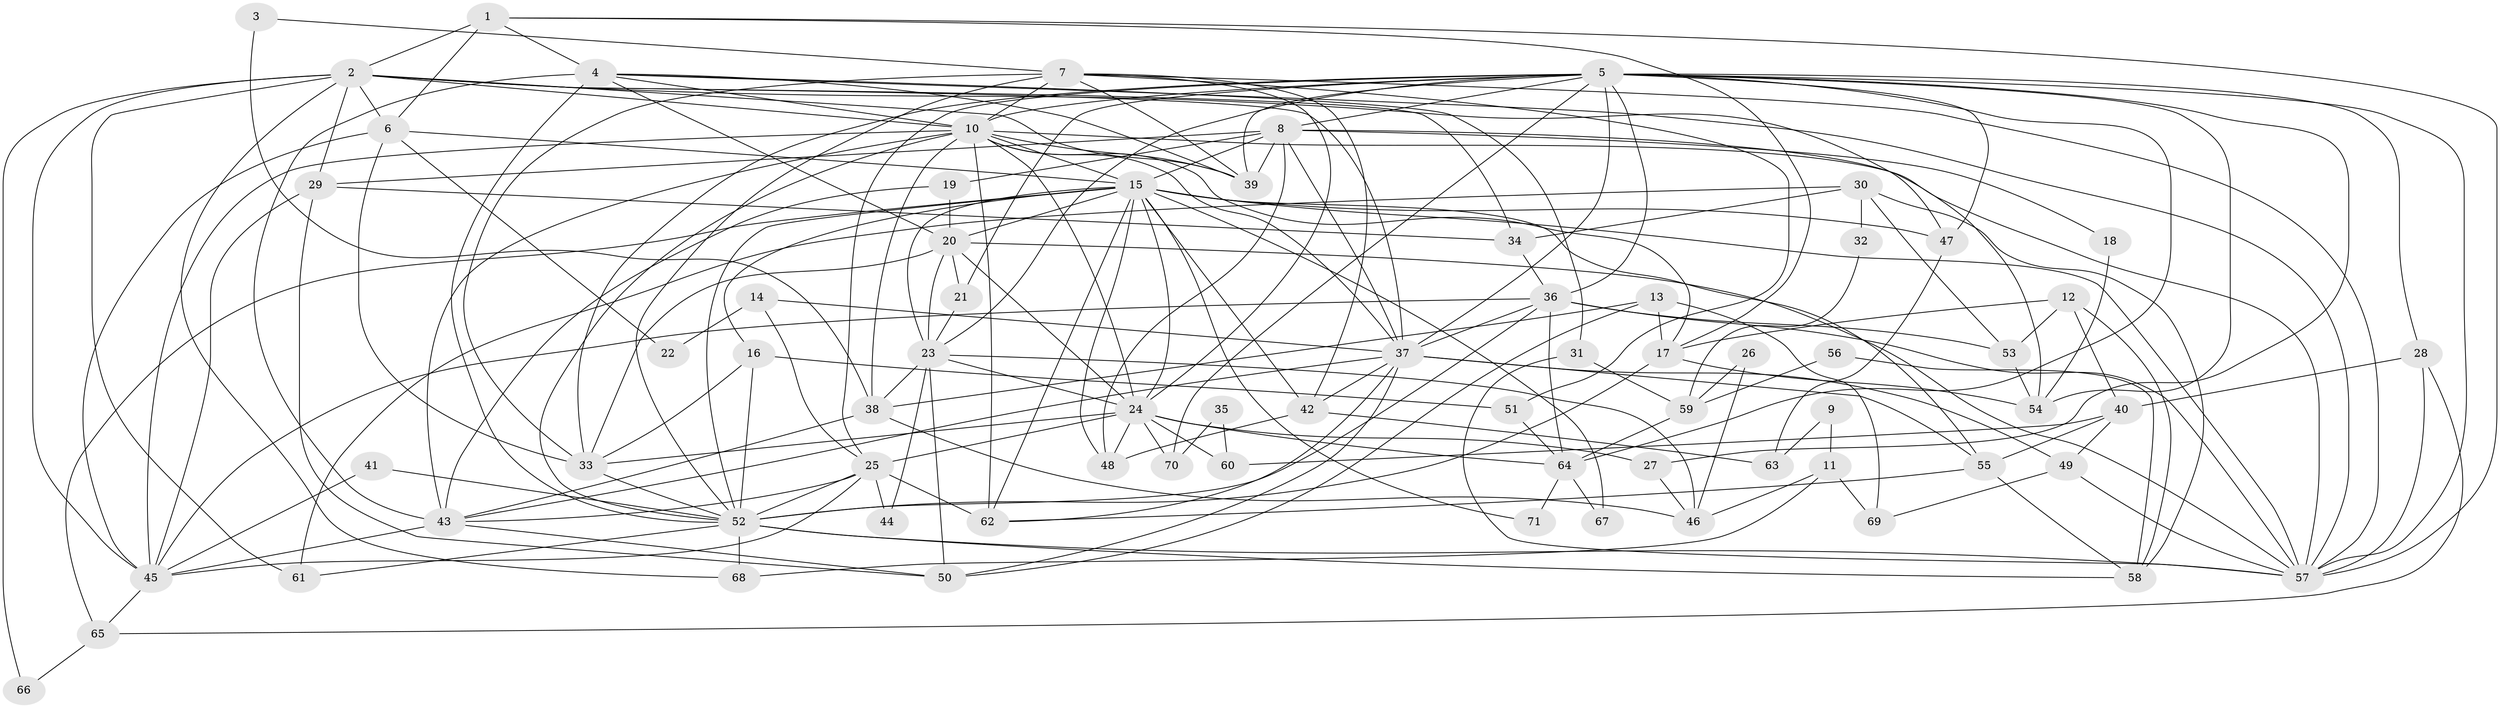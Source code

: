 // original degree distribution, {4: 0.2624113475177305, 5: 0.19148936170212766, 2: 0.16312056737588654, 3: 0.23404255319148937, 6: 0.10638297872340426, 7: 0.03546099290780142, 11: 0.0070921985815602835}
// Generated by graph-tools (version 1.1) at 2025/36/03/09/25 02:36:27]
// undirected, 71 vertices, 195 edges
graph export_dot {
graph [start="1"]
  node [color=gray90,style=filled];
  1;
  2;
  3;
  4;
  5;
  6;
  7;
  8;
  9;
  10;
  11;
  12;
  13;
  14;
  15;
  16;
  17;
  18;
  19;
  20;
  21;
  22;
  23;
  24;
  25;
  26;
  27;
  28;
  29;
  30;
  31;
  32;
  33;
  34;
  35;
  36;
  37;
  38;
  39;
  40;
  41;
  42;
  43;
  44;
  45;
  46;
  47;
  48;
  49;
  50;
  51;
  52;
  53;
  54;
  55;
  56;
  57;
  58;
  59;
  60;
  61;
  62;
  63;
  64;
  65;
  66;
  67;
  68;
  69;
  70;
  71;
  1 -- 2 [weight=2.0];
  1 -- 4 [weight=1.0];
  1 -- 6 [weight=1.0];
  1 -- 17 [weight=1.0];
  1 -- 57 [weight=1.0];
  2 -- 6 [weight=1.0];
  2 -- 10 [weight=1.0];
  2 -- 29 [weight=4.0];
  2 -- 34 [weight=1.0];
  2 -- 37 [weight=1.0];
  2 -- 39 [weight=1.0];
  2 -- 45 [weight=1.0];
  2 -- 47 [weight=1.0];
  2 -- 61 [weight=1.0];
  2 -- 66 [weight=1.0];
  2 -- 68 [weight=1.0];
  3 -- 7 [weight=1.0];
  3 -- 38 [weight=1.0];
  4 -- 10 [weight=1.0];
  4 -- 20 [weight=2.0];
  4 -- 31 [weight=1.0];
  4 -- 39 [weight=1.0];
  4 -- 43 [weight=1.0];
  4 -- 52 [weight=1.0];
  4 -- 57 [weight=1.0];
  5 -- 8 [weight=1.0];
  5 -- 10 [weight=1.0];
  5 -- 21 [weight=1.0];
  5 -- 23 [weight=1.0];
  5 -- 25 [weight=1.0];
  5 -- 27 [weight=1.0];
  5 -- 28 [weight=1.0];
  5 -- 33 [weight=1.0];
  5 -- 36 [weight=1.0];
  5 -- 37 [weight=1.0];
  5 -- 39 [weight=1.0];
  5 -- 47 [weight=1.0];
  5 -- 54 [weight=1.0];
  5 -- 57 [weight=1.0];
  5 -- 64 [weight=1.0];
  5 -- 70 [weight=1.0];
  6 -- 15 [weight=1.0];
  6 -- 22 [weight=1.0];
  6 -- 33 [weight=1.0];
  6 -- 45 [weight=1.0];
  7 -- 10 [weight=1.0];
  7 -- 24 [weight=1.0];
  7 -- 33 [weight=2.0];
  7 -- 39 [weight=1.0];
  7 -- 42 [weight=1.0];
  7 -- 51 [weight=1.0];
  7 -- 52 [weight=1.0];
  7 -- 57 [weight=1.0];
  8 -- 15 [weight=1.0];
  8 -- 18 [weight=1.0];
  8 -- 19 [weight=1.0];
  8 -- 29 [weight=1.0];
  8 -- 37 [weight=1.0];
  8 -- 39 [weight=1.0];
  8 -- 48 [weight=1.0];
  8 -- 54 [weight=1.0];
  9 -- 11 [weight=1.0];
  9 -- 63 [weight=1.0];
  10 -- 15 [weight=1.0];
  10 -- 17 [weight=2.0];
  10 -- 24 [weight=1.0];
  10 -- 37 [weight=1.0];
  10 -- 38 [weight=1.0];
  10 -- 39 [weight=1.0];
  10 -- 43 [weight=2.0];
  10 -- 45 [weight=1.0];
  10 -- 52 [weight=1.0];
  10 -- 57 [weight=1.0];
  10 -- 62 [weight=1.0];
  11 -- 46 [weight=1.0];
  11 -- 68 [weight=1.0];
  11 -- 69 [weight=1.0];
  12 -- 17 [weight=1.0];
  12 -- 40 [weight=1.0];
  12 -- 53 [weight=1.0];
  12 -- 58 [weight=1.0];
  13 -- 17 [weight=1.0];
  13 -- 38 [weight=1.0];
  13 -- 50 [weight=1.0];
  13 -- 69 [weight=1.0];
  14 -- 22 [weight=1.0];
  14 -- 25 [weight=1.0];
  14 -- 37 [weight=1.0];
  15 -- 16 [weight=1.0];
  15 -- 20 [weight=1.0];
  15 -- 23 [weight=1.0];
  15 -- 24 [weight=1.0];
  15 -- 42 [weight=1.0];
  15 -- 47 [weight=1.0];
  15 -- 48 [weight=1.0];
  15 -- 52 [weight=1.0];
  15 -- 55 [weight=1.0];
  15 -- 57 [weight=1.0];
  15 -- 62 [weight=1.0];
  15 -- 65 [weight=1.0];
  15 -- 67 [weight=1.0];
  15 -- 71 [weight=1.0];
  16 -- 33 [weight=1.0];
  16 -- 51 [weight=1.0];
  16 -- 52 [weight=1.0];
  17 -- 52 [weight=1.0];
  17 -- 54 [weight=1.0];
  18 -- 54 [weight=1.0];
  19 -- 20 [weight=2.0];
  19 -- 43 [weight=1.0];
  20 -- 21 [weight=1.0];
  20 -- 23 [weight=3.0];
  20 -- 24 [weight=1.0];
  20 -- 33 [weight=1.0];
  20 -- 57 [weight=1.0];
  21 -- 23 [weight=1.0];
  23 -- 24 [weight=1.0];
  23 -- 38 [weight=1.0];
  23 -- 44 [weight=1.0];
  23 -- 46 [weight=1.0];
  23 -- 50 [weight=1.0];
  24 -- 25 [weight=1.0];
  24 -- 27 [weight=2.0];
  24 -- 33 [weight=2.0];
  24 -- 48 [weight=1.0];
  24 -- 60 [weight=1.0];
  24 -- 64 [weight=1.0];
  24 -- 70 [weight=1.0];
  25 -- 43 [weight=1.0];
  25 -- 44 [weight=1.0];
  25 -- 45 [weight=1.0];
  25 -- 52 [weight=1.0];
  25 -- 62 [weight=3.0];
  26 -- 46 [weight=1.0];
  26 -- 59 [weight=1.0];
  27 -- 46 [weight=1.0];
  28 -- 40 [weight=1.0];
  28 -- 57 [weight=1.0];
  28 -- 65 [weight=1.0];
  29 -- 34 [weight=1.0];
  29 -- 45 [weight=1.0];
  29 -- 50 [weight=1.0];
  30 -- 32 [weight=1.0];
  30 -- 34 [weight=1.0];
  30 -- 53 [weight=1.0];
  30 -- 58 [weight=1.0];
  30 -- 61 [weight=1.0];
  31 -- 57 [weight=1.0];
  31 -- 59 [weight=1.0];
  32 -- 59 [weight=1.0];
  33 -- 52 [weight=1.0];
  34 -- 36 [weight=1.0];
  35 -- 60 [weight=1.0];
  35 -- 70 [weight=1.0];
  36 -- 37 [weight=2.0];
  36 -- 45 [weight=1.0];
  36 -- 52 [weight=2.0];
  36 -- 53 [weight=1.0];
  36 -- 57 [weight=1.0];
  36 -- 64 [weight=1.0];
  37 -- 42 [weight=1.0];
  37 -- 43 [weight=1.0];
  37 -- 49 [weight=1.0];
  37 -- 50 [weight=1.0];
  37 -- 55 [weight=1.0];
  37 -- 62 [weight=1.0];
  38 -- 43 [weight=1.0];
  38 -- 46 [weight=1.0];
  40 -- 49 [weight=1.0];
  40 -- 55 [weight=2.0];
  40 -- 60 [weight=1.0];
  41 -- 45 [weight=1.0];
  41 -- 52 [weight=1.0];
  42 -- 48 [weight=1.0];
  42 -- 63 [weight=1.0];
  43 -- 45 [weight=1.0];
  43 -- 50 [weight=1.0];
  45 -- 65 [weight=1.0];
  47 -- 63 [weight=1.0];
  49 -- 57 [weight=1.0];
  49 -- 69 [weight=1.0];
  51 -- 64 [weight=1.0];
  52 -- 57 [weight=1.0];
  52 -- 58 [weight=1.0];
  52 -- 61 [weight=1.0];
  52 -- 68 [weight=1.0];
  53 -- 54 [weight=1.0];
  55 -- 58 [weight=1.0];
  55 -- 62 [weight=1.0];
  56 -- 58 [weight=1.0];
  56 -- 59 [weight=1.0];
  59 -- 64 [weight=1.0];
  64 -- 67 [weight=1.0];
  64 -- 71 [weight=1.0];
  65 -- 66 [weight=1.0];
}
